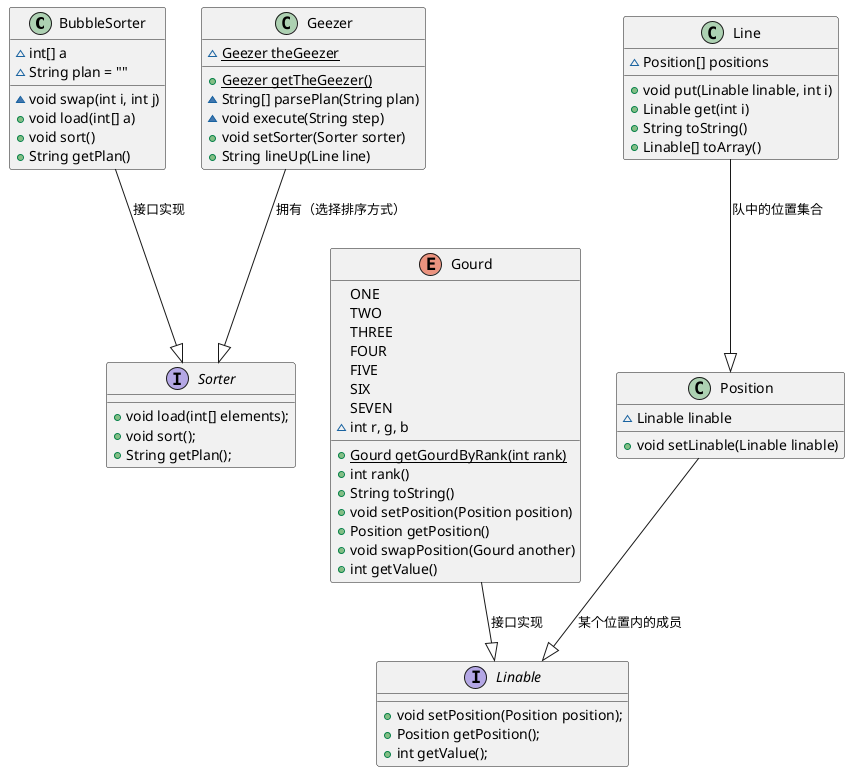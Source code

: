 @startuml exclass

class BubbleSorter{
    ~int[] a
    ~String plan = ""
    ~void swap(int i, int j)
    +void load(int[] a)
    +void sort()
    +String getPlan()
}

class Geezer{
    {static}~Geezer theGeezer
    {static}+Geezer getTheGeezer()
    ~String[] parsePlan(String plan)
    ~void execute(String step)
    +void setSorter(Sorter sorter)
    +String lineUp(Line line)
}

enum Gourd{
    ONE
    TWO
    THREE
    FOUR
    FIVE
    SIX
    SEVEN
    ~int r, g, b
    {static}+Gourd getGourdByRank(int rank)
    +int rank()
    +String toString()
    +void setPosition(Position position)
    +Position getPosition()
    +void swapPosition(Gourd another)
    +int getValue()
}

interface Linable{
    +void setPosition(Position position);
    +Position getPosition();
    +int getValue();
}

class Line{
    ~Position[] positions
    +void put(Linable linable, int i)
    +Linable get(int i)
    +String toString()
    +Linable[] toArray()
}

class Position{
    ~Linable linable
    +void setLinable(Linable linable)
}

interface Sorter{
    +void load(int[] elements);
    +void sort();
    +String getPlan();
}

BubbleSorter --|> Sorter : 接口实现
Geezer --|> Sorter : 拥有（选择排序方式）
Gourd --|> Linable : 接口实现
Line --|> Position : 队中的位置集合
Position --|> Linable : 某个位置内的成员


@enduml